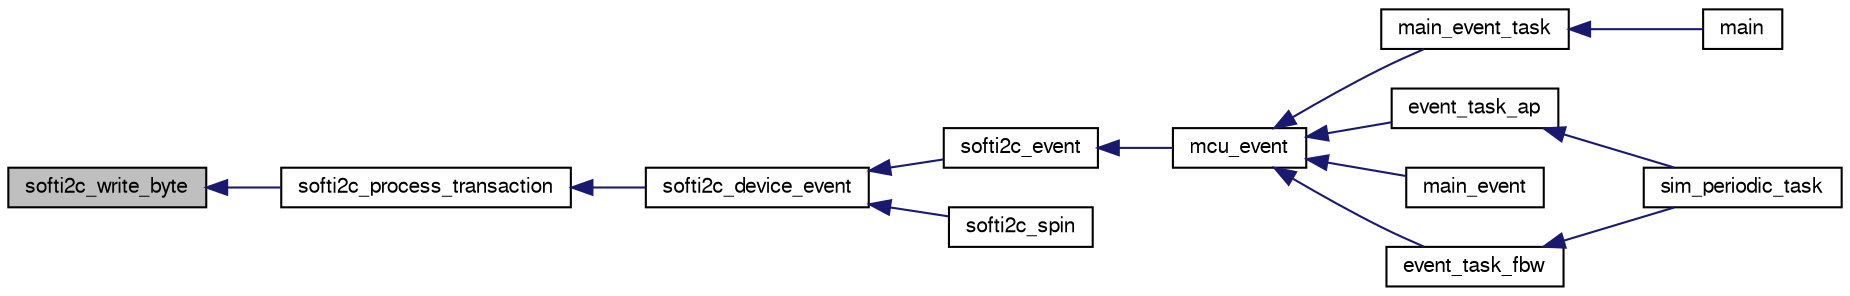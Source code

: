 digraph "softi2c_write_byte"
{
  edge [fontname="FreeSans",fontsize="10",labelfontname="FreeSans",labelfontsize="10"];
  node [fontname="FreeSans",fontsize="10",shape=record];
  rankdir="LR";
  Node1 [label="softi2c_write_byte",height=0.2,width=0.4,color="black", fillcolor="grey75", style="filled", fontcolor="black"];
  Node1 -> Node2 [dir="back",color="midnightblue",fontsize="10",style="solid",fontname="FreeSans"];
  Node2 [label="softi2c_process_transaction",height=0.2,width=0.4,color="black", fillcolor="white", style="filled",URL="$softi2c_8c.html#ad94e633dd55968bdb12b7289d2e85d0f"];
  Node2 -> Node3 [dir="back",color="midnightblue",fontsize="10",style="solid",fontname="FreeSans"];
  Node3 [label="softi2c_device_event",height=0.2,width=0.4,color="black", fillcolor="white", style="filled",URL="$softi2c_8c.html#a25e9e1f40150fe875f3f75fd2b079618"];
  Node3 -> Node4 [dir="back",color="midnightblue",fontsize="10",style="solid",fontname="FreeSans"];
  Node4 [label="softi2c_event",height=0.2,width=0.4,color="black", fillcolor="white", style="filled",URL="$softi2c_8h.html#a00f14c5101231479a8ceab61ae4cad7c"];
  Node4 -> Node5 [dir="back",color="midnightblue",fontsize="10",style="solid",fontname="FreeSans"];
  Node5 [label="mcu_event",height=0.2,width=0.4,color="black", fillcolor="white", style="filled",URL="$group__mcu__periph.html#gaf44fd3e4d3d56943e4d0e89100974b07",tooltip="MCU event functions. "];
  Node5 -> Node6 [dir="back",color="midnightblue",fontsize="10",style="solid",fontname="FreeSans"];
  Node6 [label="main_event_task",height=0.2,width=0.4,color="black", fillcolor="white", style="filled",URL="$demo__ahrs__actuators_8c.html#a1cd23e45d5c51116ae1e3096912ea1d1"];
  Node6 -> Node7 [dir="back",color="midnightblue",fontsize="10",style="solid",fontname="FreeSans"];
  Node7 [label="main",height=0.2,width=0.4,color="black", fillcolor="white", style="filled",URL="$demo__ahrs__actuators_8c.html#a840291bc02cba5474a4cb46a9b9566fe"];
  Node5 -> Node8 [dir="back",color="midnightblue",fontsize="10",style="solid",fontname="FreeSans"];
  Node8 [label="event_task_ap",height=0.2,width=0.4,color="black", fillcolor="white", style="filled",URL="$fixedwing_2main__ap_8h.html#a2b4e383f6a21da5bad019df0b3891508"];
  Node8 -> Node9 [dir="back",color="midnightblue",fontsize="10",style="solid",fontname="FreeSans"];
  Node9 [label="sim_periodic_task",height=0.2,width=0.4,color="black", fillcolor="white", style="filled",URL="$sim__ap_8c.html#a4f982dacbb35ccfc3e0fcaa64156a2a0"];
  Node5 -> Node10 [dir="back",color="midnightblue",fontsize="10",style="solid",fontname="FreeSans"];
  Node10 [label="main_event",height=0.2,width=0.4,color="black", fillcolor="white", style="filled",URL="$rover_2main__ap_8h.html#ad0fb4f12833cb2f0b4c69fa317ea24d9"];
  Node5 -> Node11 [dir="back",color="midnightblue",fontsize="10",style="solid",fontname="FreeSans"];
  Node11 [label="event_task_fbw",height=0.2,width=0.4,color="black", fillcolor="white", style="filled",URL="$fixedwing_2main__fbw_8h.html#ae1f060d6fcf56653e3db62e402c8701a"];
  Node11 -> Node9 [dir="back",color="midnightblue",fontsize="10",style="solid",fontname="FreeSans"];
  Node3 -> Node12 [dir="back",color="midnightblue",fontsize="10",style="solid",fontname="FreeSans"];
  Node12 [label="softi2c_spin",height=0.2,width=0.4,color="black", fillcolor="white", style="filled",URL="$softi2c_8c.html#aed568f0595bee56e4e90ef070ba0a5c9"];
}
